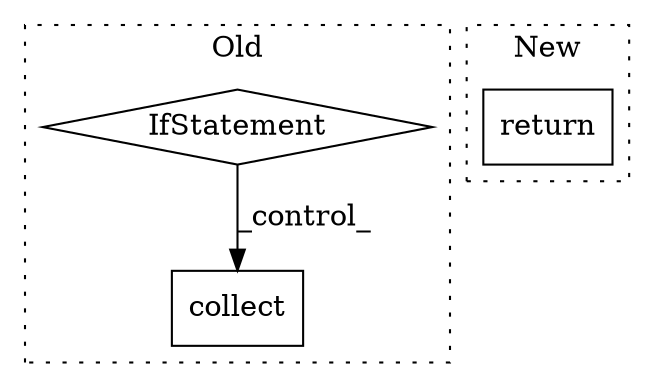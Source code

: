 digraph G {
subgraph cluster0 {
1 [label="collect" a="32" s="5473" l="9" shape="box"];
3 [label="IfStatement" a="25" s="5410,5460" l="4,2" shape="diamond"];
label = "Old";
style="dotted";
}
subgraph cluster1 {
2 [label="return" a="41" s="5355" l="12" shape="box"];
label = "New";
style="dotted";
}
3 -> 1 [label="_control_"];
}